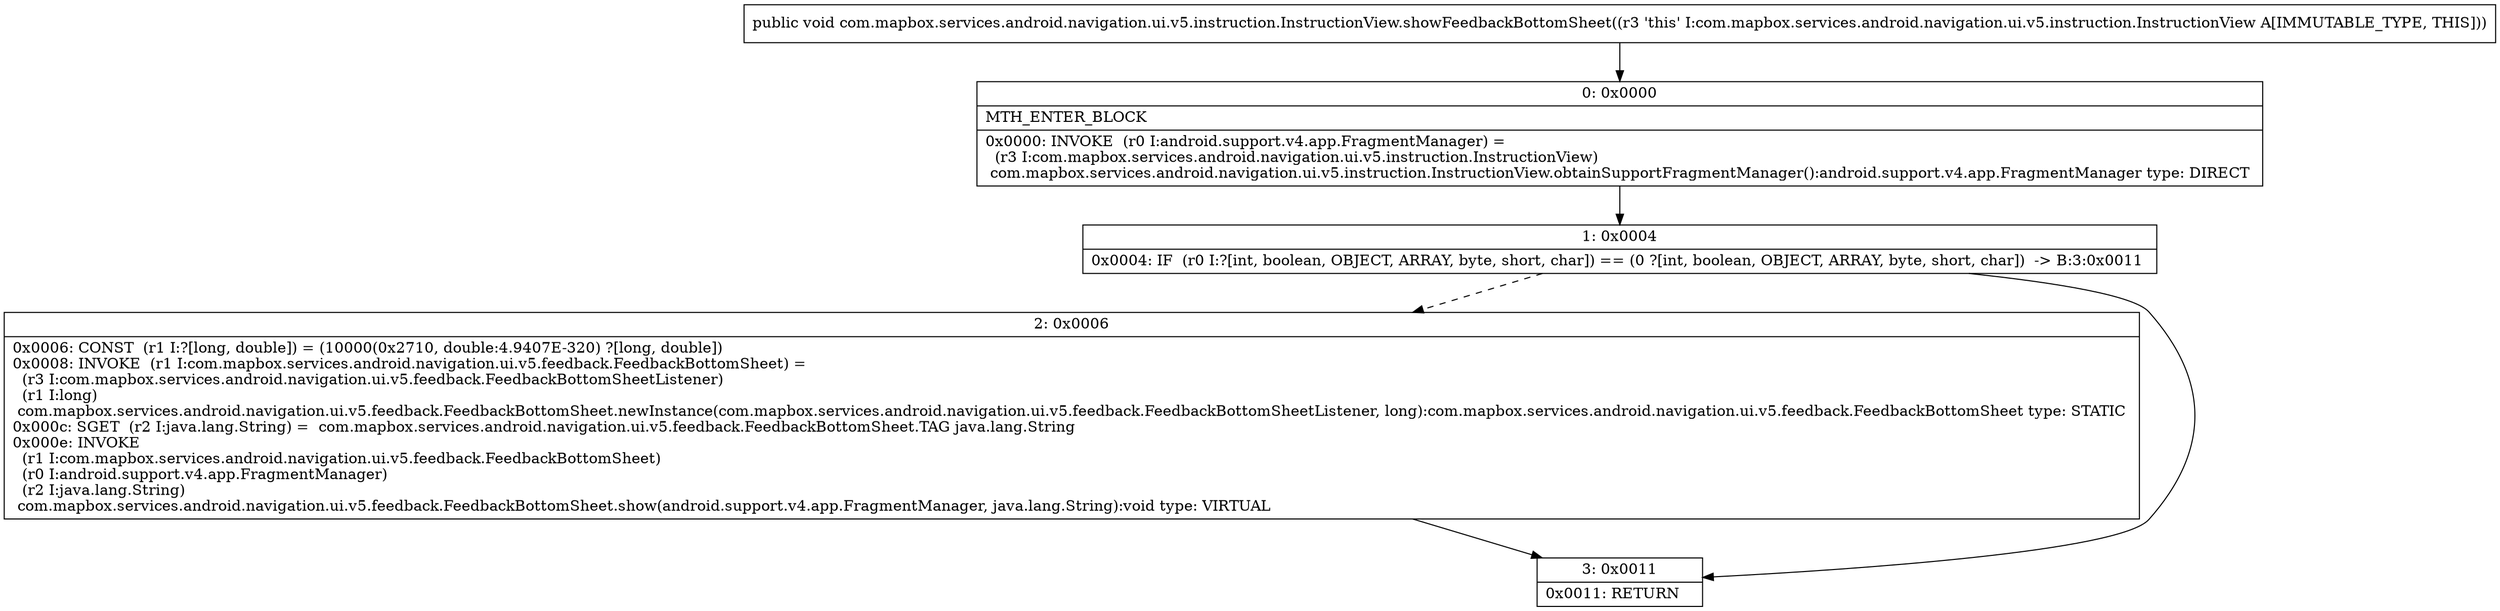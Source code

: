 digraph "CFG forcom.mapbox.services.android.navigation.ui.v5.instruction.InstructionView.showFeedbackBottomSheet()V" {
Node_0 [shape=record,label="{0\:\ 0x0000|MTH_ENTER_BLOCK\l|0x0000: INVOKE  (r0 I:android.support.v4.app.FragmentManager) = \l  (r3 I:com.mapbox.services.android.navigation.ui.v5.instruction.InstructionView)\l com.mapbox.services.android.navigation.ui.v5.instruction.InstructionView.obtainSupportFragmentManager():android.support.v4.app.FragmentManager type: DIRECT \l}"];
Node_1 [shape=record,label="{1\:\ 0x0004|0x0004: IF  (r0 I:?[int, boolean, OBJECT, ARRAY, byte, short, char]) == (0 ?[int, boolean, OBJECT, ARRAY, byte, short, char])  \-\> B:3:0x0011 \l}"];
Node_2 [shape=record,label="{2\:\ 0x0006|0x0006: CONST  (r1 I:?[long, double]) = (10000(0x2710, double:4.9407E\-320) ?[long, double]) \l0x0008: INVOKE  (r1 I:com.mapbox.services.android.navigation.ui.v5.feedback.FeedbackBottomSheet) = \l  (r3 I:com.mapbox.services.android.navigation.ui.v5.feedback.FeedbackBottomSheetListener)\l  (r1 I:long)\l com.mapbox.services.android.navigation.ui.v5.feedback.FeedbackBottomSheet.newInstance(com.mapbox.services.android.navigation.ui.v5.feedback.FeedbackBottomSheetListener, long):com.mapbox.services.android.navigation.ui.v5.feedback.FeedbackBottomSheet type: STATIC \l0x000c: SGET  (r2 I:java.lang.String) =  com.mapbox.services.android.navigation.ui.v5.feedback.FeedbackBottomSheet.TAG java.lang.String \l0x000e: INVOKE  \l  (r1 I:com.mapbox.services.android.navigation.ui.v5.feedback.FeedbackBottomSheet)\l  (r0 I:android.support.v4.app.FragmentManager)\l  (r2 I:java.lang.String)\l com.mapbox.services.android.navigation.ui.v5.feedback.FeedbackBottomSheet.show(android.support.v4.app.FragmentManager, java.lang.String):void type: VIRTUAL \l}"];
Node_3 [shape=record,label="{3\:\ 0x0011|0x0011: RETURN   \l}"];
MethodNode[shape=record,label="{public void com.mapbox.services.android.navigation.ui.v5.instruction.InstructionView.showFeedbackBottomSheet((r3 'this' I:com.mapbox.services.android.navigation.ui.v5.instruction.InstructionView A[IMMUTABLE_TYPE, THIS])) }"];
MethodNode -> Node_0;
Node_0 -> Node_1;
Node_1 -> Node_2[style=dashed];
Node_1 -> Node_3;
Node_2 -> Node_3;
}

